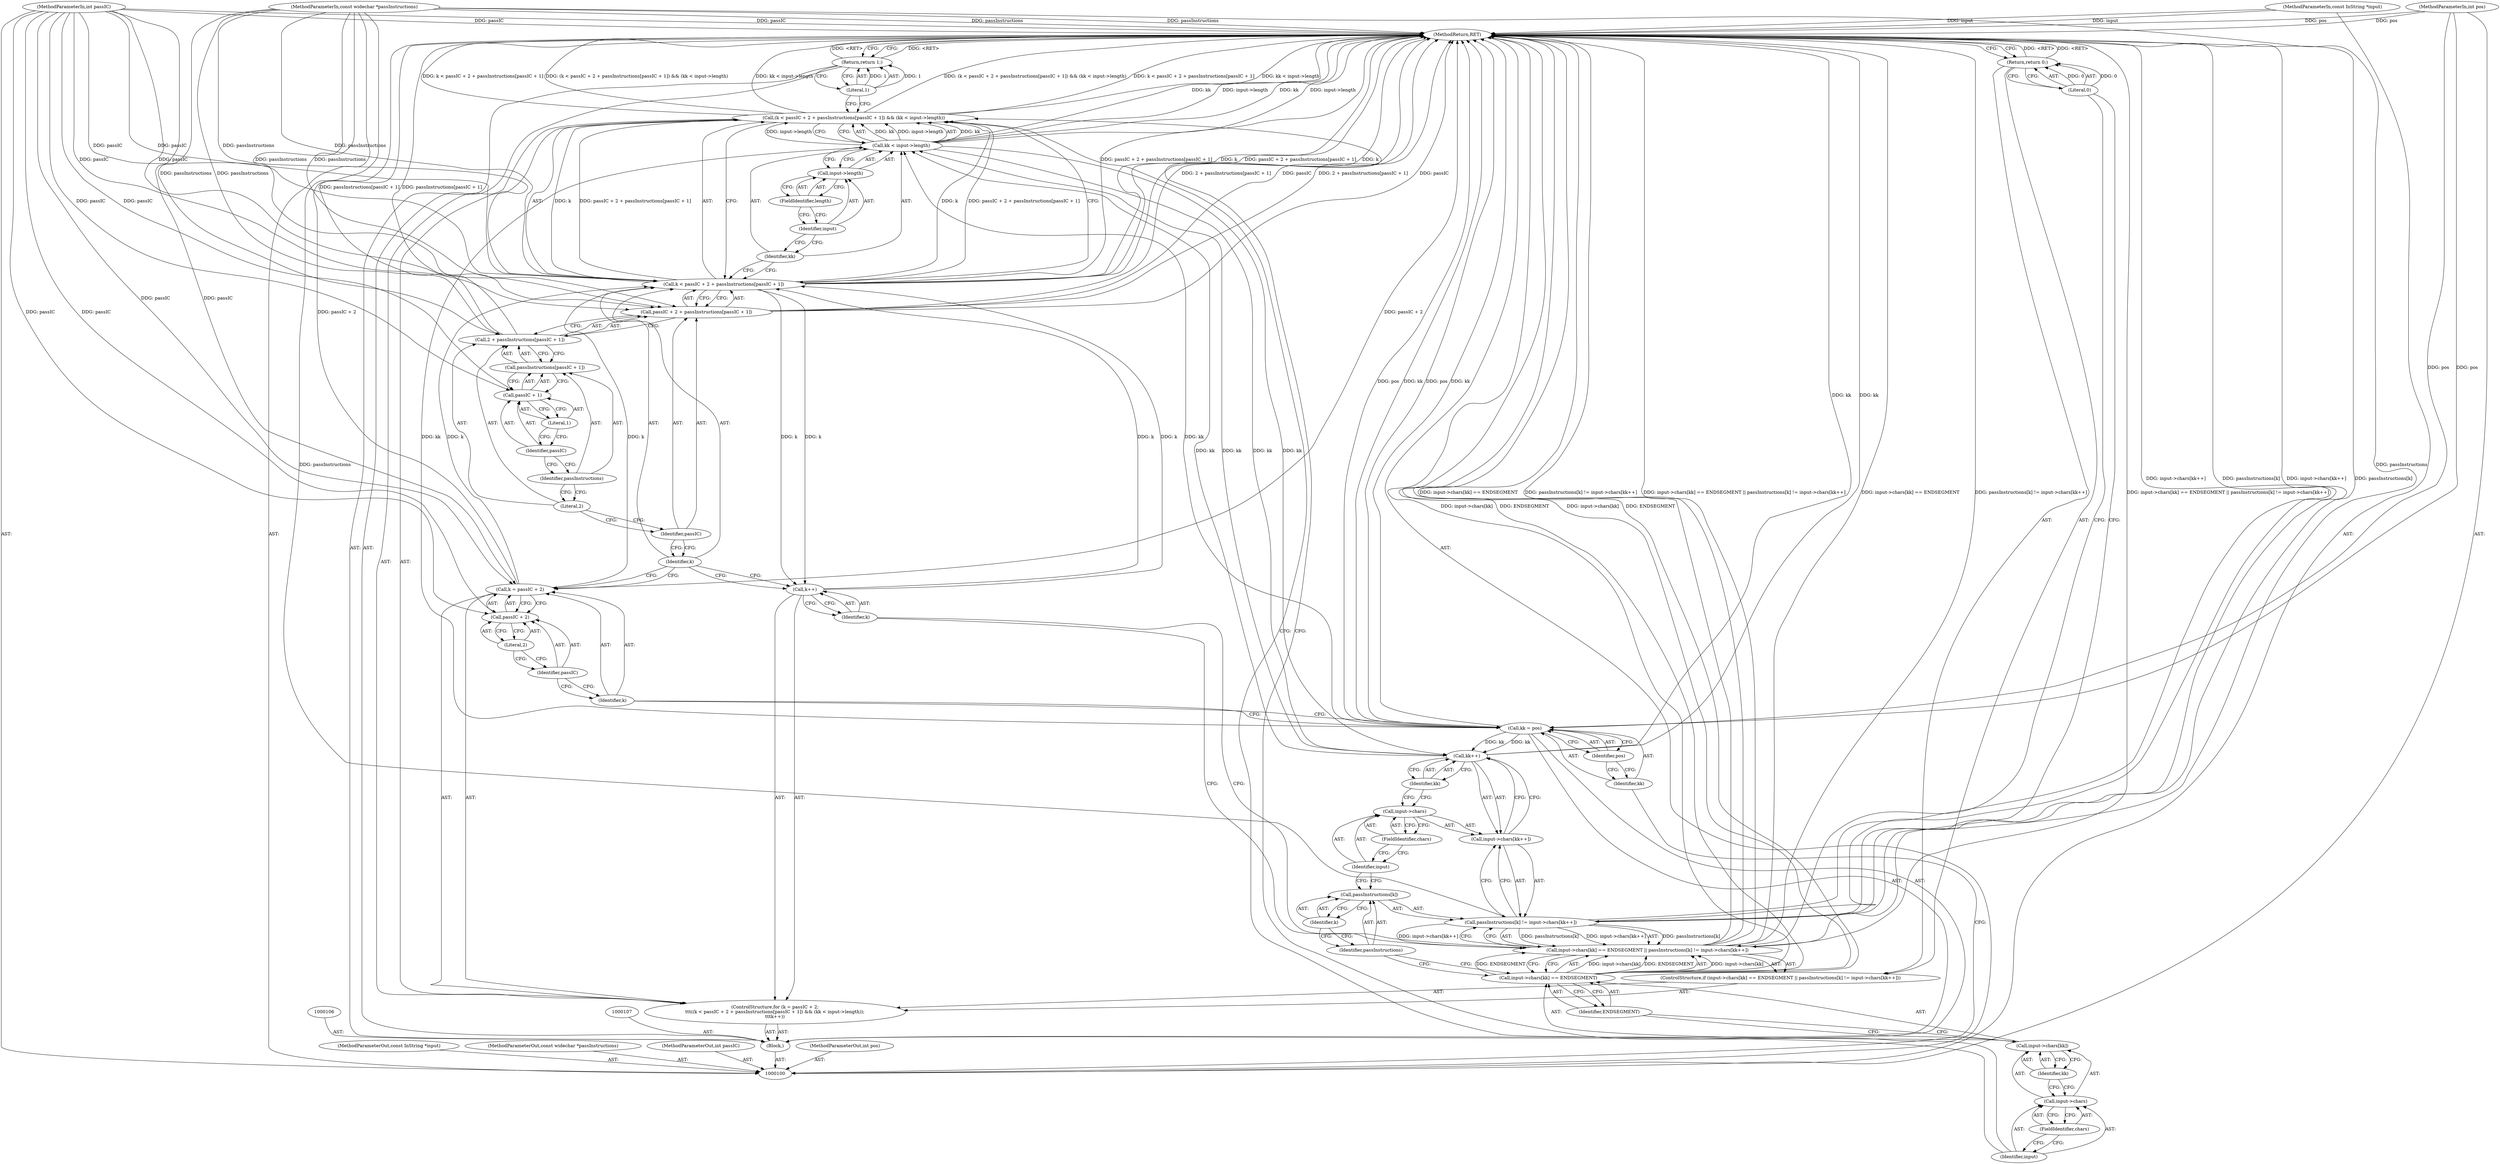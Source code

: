 digraph "0_liblouis_5e4089659bb49b3095fa541fa6387b4c40d7396e" {
"1000159" [label="(MethodReturn,RET)"];
"1000157" [label="(Return,return 1;)"];
"1000158" [label="(Literal,1)"];
"1000102" [label="(MethodParameterIn,int pos)"];
"1000216" [label="(MethodParameterOut,int pos)"];
"1000101" [label="(MethodParameterIn,const InString *input)"];
"1000215" [label="(MethodParameterOut,const InString *input)"];
"1000103" [label="(MethodParameterIn,const widechar *passInstructions)"];
"1000217" [label="(MethodParameterOut,const widechar *passInstructions)"];
"1000104" [label="(MethodParameterIn,int passIC)"];
"1000218" [label="(MethodParameterOut,int passIC)"];
"1000105" [label="(Block,)"];
"1000110" [label="(Identifier,pos)"];
"1000108" [label="(Call,kk = pos)"];
"1000109" [label="(Identifier,kk)"];
"1000111" [label="(ControlStructure,for (k = passIC + 2;\n\t\t\t((k < passIC + 2 + passInstructions[passIC + 1]) && (kk < input->length));\n\t\t\tk++))"];
"1000114" [label="(Call,passIC + 2)"];
"1000115" [label="(Identifier,passIC)"];
"1000116" [label="(Literal,2)"];
"1000112" [label="(Call,k = passIC + 2)"];
"1000113" [label="(Identifier,k)"];
"1000122" [label="(Call,2 + passInstructions[passIC + 1])"];
"1000123" [label="(Literal,2)"];
"1000124" [label="(Call,passInstructions[passIC + 1])"];
"1000125" [label="(Identifier,passInstructions)"];
"1000126" [label="(Call,passIC + 1)"];
"1000127" [label="(Identifier,passIC)"];
"1000117" [label="(Call,(k < passIC + 2 + passInstructions[passIC + 1]) && (kk < input->length))"];
"1000128" [label="(Literal,1)"];
"1000118" [label="(Call,k < passIC + 2 + passInstructions[passIC + 1])"];
"1000119" [label="(Identifier,k)"];
"1000129" [label="(Call,kk < input->length)"];
"1000130" [label="(Identifier,kk)"];
"1000131" [label="(Call,input->length)"];
"1000132" [label="(Identifier,input)"];
"1000133" [label="(FieldIdentifier,length)"];
"1000120" [label="(Call,passIC + 2 + passInstructions[passIC + 1])"];
"1000121" [label="(Identifier,passIC)"];
"1000134" [label="(Call,k++)"];
"1000135" [label="(Identifier,k)"];
"1000142" [label="(FieldIdentifier,chars)"];
"1000143" [label="(Identifier,kk)"];
"1000144" [label="(Identifier,ENDSEGMENT)"];
"1000136" [label="(ControlStructure,if (input->chars[kk] == ENDSEGMENT || passInstructions[k] != input->chars[kk++]))"];
"1000145" [label="(Call,passInstructions[k] != input->chars[kk++])"];
"1000146" [label="(Call,passInstructions[k])"];
"1000147" [label="(Identifier,passInstructions)"];
"1000148" [label="(Identifier,k)"];
"1000149" [label="(Call,input->chars[kk++])"];
"1000150" [label="(Call,input->chars)"];
"1000151" [label="(Identifier,input)"];
"1000137" [label="(Call,input->chars[kk] == ENDSEGMENT || passInstructions[k] != input->chars[kk++])"];
"1000138" [label="(Call,input->chars[kk] == ENDSEGMENT)"];
"1000139" [label="(Call,input->chars[kk])"];
"1000140" [label="(Call,input->chars)"];
"1000141" [label="(Identifier,input)"];
"1000152" [label="(FieldIdentifier,chars)"];
"1000153" [label="(Call,kk++)"];
"1000154" [label="(Identifier,kk)"];
"1000156" [label="(Literal,0)"];
"1000155" [label="(Return,return 0;)"];
"1000159" -> "1000100"  [label="AST: "];
"1000159" -> "1000155"  [label="CFG: "];
"1000159" -> "1000157"  [label="CFG: "];
"1000155" -> "1000159"  [label="DDG: <RET>"];
"1000117" -> "1000159"  [label="DDG: (k < passIC + 2 + passInstructions[passIC + 1]) && (kk < input->length)"];
"1000117" -> "1000159"  [label="DDG: k < passIC + 2 + passInstructions[passIC + 1]"];
"1000117" -> "1000159"  [label="DDG: kk < input->length"];
"1000104" -> "1000159"  [label="DDG: passIC"];
"1000112" -> "1000159"  [label="DDG: passIC + 2"];
"1000138" -> "1000159"  [label="DDG: input->chars[kk]"];
"1000138" -> "1000159"  [label="DDG: ENDSEGMENT"];
"1000120" -> "1000159"  [label="DDG: passIC"];
"1000120" -> "1000159"  [label="DDG: 2 + passInstructions[passIC + 1]"];
"1000145" -> "1000159"  [label="DDG: input->chars[kk++]"];
"1000145" -> "1000159"  [label="DDG: passInstructions[k]"];
"1000153" -> "1000159"  [label="DDG: kk"];
"1000137" -> "1000159"  [label="DDG: input->chars[kk] == ENDSEGMENT"];
"1000137" -> "1000159"  [label="DDG: passInstructions[k] != input->chars[kk++]"];
"1000137" -> "1000159"  [label="DDG: input->chars[kk] == ENDSEGMENT || passInstructions[k] != input->chars[kk++]"];
"1000118" -> "1000159"  [label="DDG: k"];
"1000118" -> "1000159"  [label="DDG: passIC + 2 + passInstructions[passIC + 1]"];
"1000129" -> "1000159"  [label="DDG: kk"];
"1000129" -> "1000159"  [label="DDG: input->length"];
"1000103" -> "1000159"  [label="DDG: passInstructions"];
"1000102" -> "1000159"  [label="DDG: pos"];
"1000101" -> "1000159"  [label="DDG: input"];
"1000108" -> "1000159"  [label="DDG: pos"];
"1000108" -> "1000159"  [label="DDG: kk"];
"1000122" -> "1000159"  [label="DDG: passInstructions[passIC + 1]"];
"1000157" -> "1000159"  [label="DDG: <RET>"];
"1000157" -> "1000105"  [label="AST: "];
"1000157" -> "1000158"  [label="CFG: "];
"1000158" -> "1000157"  [label="AST: "];
"1000159" -> "1000157"  [label="CFG: "];
"1000157" -> "1000159"  [label="DDG: <RET>"];
"1000158" -> "1000157"  [label="DDG: 1"];
"1000158" -> "1000157"  [label="AST: "];
"1000158" -> "1000117"  [label="CFG: "];
"1000157" -> "1000158"  [label="CFG: "];
"1000158" -> "1000157"  [label="DDG: 1"];
"1000102" -> "1000100"  [label="AST: "];
"1000102" -> "1000159"  [label="DDG: pos"];
"1000102" -> "1000108"  [label="DDG: pos"];
"1000216" -> "1000100"  [label="AST: "];
"1000101" -> "1000100"  [label="AST: "];
"1000101" -> "1000159"  [label="DDG: input"];
"1000215" -> "1000100"  [label="AST: "];
"1000103" -> "1000100"  [label="AST: "];
"1000103" -> "1000159"  [label="DDG: passInstructions"];
"1000103" -> "1000118"  [label="DDG: passInstructions"];
"1000103" -> "1000120"  [label="DDG: passInstructions"];
"1000103" -> "1000122"  [label="DDG: passInstructions"];
"1000103" -> "1000145"  [label="DDG: passInstructions"];
"1000217" -> "1000100"  [label="AST: "];
"1000104" -> "1000100"  [label="AST: "];
"1000104" -> "1000159"  [label="DDG: passIC"];
"1000104" -> "1000112"  [label="DDG: passIC"];
"1000104" -> "1000114"  [label="DDG: passIC"];
"1000104" -> "1000118"  [label="DDG: passIC"];
"1000104" -> "1000120"  [label="DDG: passIC"];
"1000104" -> "1000126"  [label="DDG: passIC"];
"1000218" -> "1000100"  [label="AST: "];
"1000105" -> "1000100"  [label="AST: "];
"1000106" -> "1000105"  [label="AST: "];
"1000107" -> "1000105"  [label="AST: "];
"1000108" -> "1000105"  [label="AST: "];
"1000111" -> "1000105"  [label="AST: "];
"1000157" -> "1000105"  [label="AST: "];
"1000110" -> "1000108"  [label="AST: "];
"1000110" -> "1000109"  [label="CFG: "];
"1000108" -> "1000110"  [label="CFG: "];
"1000108" -> "1000105"  [label="AST: "];
"1000108" -> "1000110"  [label="CFG: "];
"1000109" -> "1000108"  [label="AST: "];
"1000110" -> "1000108"  [label="AST: "];
"1000113" -> "1000108"  [label="CFG: "];
"1000108" -> "1000159"  [label="DDG: pos"];
"1000108" -> "1000159"  [label="DDG: kk"];
"1000102" -> "1000108"  [label="DDG: pos"];
"1000108" -> "1000129"  [label="DDG: kk"];
"1000108" -> "1000153"  [label="DDG: kk"];
"1000109" -> "1000108"  [label="AST: "];
"1000109" -> "1000100"  [label="CFG: "];
"1000110" -> "1000109"  [label="CFG: "];
"1000111" -> "1000105"  [label="AST: "];
"1000112" -> "1000111"  [label="AST: "];
"1000117" -> "1000111"  [label="AST: "];
"1000134" -> "1000111"  [label="AST: "];
"1000136" -> "1000111"  [label="AST: "];
"1000114" -> "1000112"  [label="AST: "];
"1000114" -> "1000116"  [label="CFG: "];
"1000115" -> "1000114"  [label="AST: "];
"1000116" -> "1000114"  [label="AST: "];
"1000112" -> "1000114"  [label="CFG: "];
"1000104" -> "1000114"  [label="DDG: passIC"];
"1000115" -> "1000114"  [label="AST: "];
"1000115" -> "1000113"  [label="CFG: "];
"1000116" -> "1000115"  [label="CFG: "];
"1000116" -> "1000114"  [label="AST: "];
"1000116" -> "1000115"  [label="CFG: "];
"1000114" -> "1000116"  [label="CFG: "];
"1000112" -> "1000111"  [label="AST: "];
"1000112" -> "1000114"  [label="CFG: "];
"1000113" -> "1000112"  [label="AST: "];
"1000114" -> "1000112"  [label="AST: "];
"1000119" -> "1000112"  [label="CFG: "];
"1000112" -> "1000159"  [label="DDG: passIC + 2"];
"1000104" -> "1000112"  [label="DDG: passIC"];
"1000112" -> "1000118"  [label="DDG: k"];
"1000113" -> "1000112"  [label="AST: "];
"1000113" -> "1000108"  [label="CFG: "];
"1000115" -> "1000113"  [label="CFG: "];
"1000122" -> "1000120"  [label="AST: "];
"1000122" -> "1000124"  [label="CFG: "];
"1000123" -> "1000122"  [label="AST: "];
"1000124" -> "1000122"  [label="AST: "];
"1000120" -> "1000122"  [label="CFG: "];
"1000122" -> "1000159"  [label="DDG: passInstructions[passIC + 1]"];
"1000103" -> "1000122"  [label="DDG: passInstructions"];
"1000123" -> "1000122"  [label="AST: "];
"1000123" -> "1000121"  [label="CFG: "];
"1000125" -> "1000123"  [label="CFG: "];
"1000124" -> "1000122"  [label="AST: "];
"1000124" -> "1000126"  [label="CFG: "];
"1000125" -> "1000124"  [label="AST: "];
"1000126" -> "1000124"  [label="AST: "];
"1000122" -> "1000124"  [label="CFG: "];
"1000125" -> "1000124"  [label="AST: "];
"1000125" -> "1000123"  [label="CFG: "];
"1000127" -> "1000125"  [label="CFG: "];
"1000126" -> "1000124"  [label="AST: "];
"1000126" -> "1000128"  [label="CFG: "];
"1000127" -> "1000126"  [label="AST: "];
"1000128" -> "1000126"  [label="AST: "];
"1000124" -> "1000126"  [label="CFG: "];
"1000104" -> "1000126"  [label="DDG: passIC"];
"1000127" -> "1000126"  [label="AST: "];
"1000127" -> "1000125"  [label="CFG: "];
"1000128" -> "1000127"  [label="CFG: "];
"1000117" -> "1000111"  [label="AST: "];
"1000117" -> "1000118"  [label="CFG: "];
"1000117" -> "1000129"  [label="CFG: "];
"1000118" -> "1000117"  [label="AST: "];
"1000129" -> "1000117"  [label="AST: "];
"1000141" -> "1000117"  [label="CFG: "];
"1000158" -> "1000117"  [label="CFG: "];
"1000117" -> "1000159"  [label="DDG: (k < passIC + 2 + passInstructions[passIC + 1]) && (kk < input->length)"];
"1000117" -> "1000159"  [label="DDG: k < passIC + 2 + passInstructions[passIC + 1]"];
"1000117" -> "1000159"  [label="DDG: kk < input->length"];
"1000118" -> "1000117"  [label="DDG: k"];
"1000118" -> "1000117"  [label="DDG: passIC + 2 + passInstructions[passIC + 1]"];
"1000129" -> "1000117"  [label="DDG: kk"];
"1000129" -> "1000117"  [label="DDG: input->length"];
"1000128" -> "1000126"  [label="AST: "];
"1000128" -> "1000127"  [label="CFG: "];
"1000126" -> "1000128"  [label="CFG: "];
"1000118" -> "1000117"  [label="AST: "];
"1000118" -> "1000120"  [label="CFG: "];
"1000119" -> "1000118"  [label="AST: "];
"1000120" -> "1000118"  [label="AST: "];
"1000130" -> "1000118"  [label="CFG: "];
"1000117" -> "1000118"  [label="CFG: "];
"1000118" -> "1000159"  [label="DDG: k"];
"1000118" -> "1000159"  [label="DDG: passIC + 2 + passInstructions[passIC + 1]"];
"1000118" -> "1000117"  [label="DDG: k"];
"1000118" -> "1000117"  [label="DDG: passIC + 2 + passInstructions[passIC + 1]"];
"1000134" -> "1000118"  [label="DDG: k"];
"1000112" -> "1000118"  [label="DDG: k"];
"1000104" -> "1000118"  [label="DDG: passIC"];
"1000103" -> "1000118"  [label="DDG: passInstructions"];
"1000118" -> "1000134"  [label="DDG: k"];
"1000119" -> "1000118"  [label="AST: "];
"1000119" -> "1000112"  [label="CFG: "];
"1000119" -> "1000134"  [label="CFG: "];
"1000121" -> "1000119"  [label="CFG: "];
"1000129" -> "1000117"  [label="AST: "];
"1000129" -> "1000131"  [label="CFG: "];
"1000130" -> "1000129"  [label="AST: "];
"1000131" -> "1000129"  [label="AST: "];
"1000117" -> "1000129"  [label="CFG: "];
"1000129" -> "1000159"  [label="DDG: kk"];
"1000129" -> "1000159"  [label="DDG: input->length"];
"1000129" -> "1000117"  [label="DDG: kk"];
"1000129" -> "1000117"  [label="DDG: input->length"];
"1000153" -> "1000129"  [label="DDG: kk"];
"1000108" -> "1000129"  [label="DDG: kk"];
"1000129" -> "1000153"  [label="DDG: kk"];
"1000130" -> "1000129"  [label="AST: "];
"1000130" -> "1000118"  [label="CFG: "];
"1000132" -> "1000130"  [label="CFG: "];
"1000131" -> "1000129"  [label="AST: "];
"1000131" -> "1000133"  [label="CFG: "];
"1000132" -> "1000131"  [label="AST: "];
"1000133" -> "1000131"  [label="AST: "];
"1000129" -> "1000131"  [label="CFG: "];
"1000132" -> "1000131"  [label="AST: "];
"1000132" -> "1000130"  [label="CFG: "];
"1000133" -> "1000132"  [label="CFG: "];
"1000133" -> "1000131"  [label="AST: "];
"1000133" -> "1000132"  [label="CFG: "];
"1000131" -> "1000133"  [label="CFG: "];
"1000120" -> "1000118"  [label="AST: "];
"1000120" -> "1000122"  [label="CFG: "];
"1000121" -> "1000120"  [label="AST: "];
"1000122" -> "1000120"  [label="AST: "];
"1000118" -> "1000120"  [label="CFG: "];
"1000120" -> "1000159"  [label="DDG: passIC"];
"1000120" -> "1000159"  [label="DDG: 2 + passInstructions[passIC + 1]"];
"1000104" -> "1000120"  [label="DDG: passIC"];
"1000103" -> "1000120"  [label="DDG: passInstructions"];
"1000121" -> "1000120"  [label="AST: "];
"1000121" -> "1000119"  [label="CFG: "];
"1000123" -> "1000121"  [label="CFG: "];
"1000134" -> "1000111"  [label="AST: "];
"1000134" -> "1000135"  [label="CFG: "];
"1000135" -> "1000134"  [label="AST: "];
"1000119" -> "1000134"  [label="CFG: "];
"1000134" -> "1000118"  [label="DDG: k"];
"1000118" -> "1000134"  [label="DDG: k"];
"1000135" -> "1000134"  [label="AST: "];
"1000135" -> "1000137"  [label="CFG: "];
"1000134" -> "1000135"  [label="CFG: "];
"1000142" -> "1000140"  [label="AST: "];
"1000142" -> "1000141"  [label="CFG: "];
"1000140" -> "1000142"  [label="CFG: "];
"1000143" -> "1000139"  [label="AST: "];
"1000143" -> "1000140"  [label="CFG: "];
"1000139" -> "1000143"  [label="CFG: "];
"1000144" -> "1000138"  [label="AST: "];
"1000144" -> "1000139"  [label="CFG: "];
"1000138" -> "1000144"  [label="CFG: "];
"1000136" -> "1000111"  [label="AST: "];
"1000137" -> "1000136"  [label="AST: "];
"1000155" -> "1000136"  [label="AST: "];
"1000145" -> "1000137"  [label="AST: "];
"1000145" -> "1000149"  [label="CFG: "];
"1000146" -> "1000145"  [label="AST: "];
"1000149" -> "1000145"  [label="AST: "];
"1000137" -> "1000145"  [label="CFG: "];
"1000145" -> "1000159"  [label="DDG: input->chars[kk++]"];
"1000145" -> "1000159"  [label="DDG: passInstructions[k]"];
"1000145" -> "1000137"  [label="DDG: passInstructions[k]"];
"1000145" -> "1000137"  [label="DDG: input->chars[kk++]"];
"1000103" -> "1000145"  [label="DDG: passInstructions"];
"1000146" -> "1000145"  [label="AST: "];
"1000146" -> "1000148"  [label="CFG: "];
"1000147" -> "1000146"  [label="AST: "];
"1000148" -> "1000146"  [label="AST: "];
"1000151" -> "1000146"  [label="CFG: "];
"1000147" -> "1000146"  [label="AST: "];
"1000147" -> "1000138"  [label="CFG: "];
"1000148" -> "1000147"  [label="CFG: "];
"1000148" -> "1000146"  [label="AST: "];
"1000148" -> "1000147"  [label="CFG: "];
"1000146" -> "1000148"  [label="CFG: "];
"1000149" -> "1000145"  [label="AST: "];
"1000149" -> "1000153"  [label="CFG: "];
"1000150" -> "1000149"  [label="AST: "];
"1000153" -> "1000149"  [label="AST: "];
"1000145" -> "1000149"  [label="CFG: "];
"1000150" -> "1000149"  [label="AST: "];
"1000150" -> "1000152"  [label="CFG: "];
"1000151" -> "1000150"  [label="AST: "];
"1000152" -> "1000150"  [label="AST: "];
"1000154" -> "1000150"  [label="CFG: "];
"1000151" -> "1000150"  [label="AST: "];
"1000151" -> "1000146"  [label="CFG: "];
"1000152" -> "1000151"  [label="CFG: "];
"1000137" -> "1000136"  [label="AST: "];
"1000137" -> "1000138"  [label="CFG: "];
"1000137" -> "1000145"  [label="CFG: "];
"1000138" -> "1000137"  [label="AST: "];
"1000145" -> "1000137"  [label="AST: "];
"1000156" -> "1000137"  [label="CFG: "];
"1000135" -> "1000137"  [label="CFG: "];
"1000137" -> "1000159"  [label="DDG: input->chars[kk] == ENDSEGMENT"];
"1000137" -> "1000159"  [label="DDG: passInstructions[k] != input->chars[kk++]"];
"1000137" -> "1000159"  [label="DDG: input->chars[kk] == ENDSEGMENT || passInstructions[k] != input->chars[kk++]"];
"1000138" -> "1000137"  [label="DDG: input->chars[kk]"];
"1000138" -> "1000137"  [label="DDG: ENDSEGMENT"];
"1000145" -> "1000137"  [label="DDG: passInstructions[k]"];
"1000145" -> "1000137"  [label="DDG: input->chars[kk++]"];
"1000138" -> "1000137"  [label="AST: "];
"1000138" -> "1000144"  [label="CFG: "];
"1000139" -> "1000138"  [label="AST: "];
"1000144" -> "1000138"  [label="AST: "];
"1000147" -> "1000138"  [label="CFG: "];
"1000137" -> "1000138"  [label="CFG: "];
"1000138" -> "1000159"  [label="DDG: input->chars[kk]"];
"1000138" -> "1000159"  [label="DDG: ENDSEGMENT"];
"1000138" -> "1000137"  [label="DDG: input->chars[kk]"];
"1000138" -> "1000137"  [label="DDG: ENDSEGMENT"];
"1000139" -> "1000138"  [label="AST: "];
"1000139" -> "1000143"  [label="CFG: "];
"1000140" -> "1000139"  [label="AST: "];
"1000143" -> "1000139"  [label="AST: "];
"1000144" -> "1000139"  [label="CFG: "];
"1000140" -> "1000139"  [label="AST: "];
"1000140" -> "1000142"  [label="CFG: "];
"1000141" -> "1000140"  [label="AST: "];
"1000142" -> "1000140"  [label="AST: "];
"1000143" -> "1000140"  [label="CFG: "];
"1000141" -> "1000140"  [label="AST: "];
"1000141" -> "1000117"  [label="CFG: "];
"1000142" -> "1000141"  [label="CFG: "];
"1000152" -> "1000150"  [label="AST: "];
"1000152" -> "1000151"  [label="CFG: "];
"1000150" -> "1000152"  [label="CFG: "];
"1000153" -> "1000149"  [label="AST: "];
"1000153" -> "1000154"  [label="CFG: "];
"1000154" -> "1000153"  [label="AST: "];
"1000149" -> "1000153"  [label="CFG: "];
"1000153" -> "1000159"  [label="DDG: kk"];
"1000153" -> "1000129"  [label="DDG: kk"];
"1000129" -> "1000153"  [label="DDG: kk"];
"1000108" -> "1000153"  [label="DDG: kk"];
"1000154" -> "1000153"  [label="AST: "];
"1000154" -> "1000150"  [label="CFG: "];
"1000153" -> "1000154"  [label="CFG: "];
"1000156" -> "1000155"  [label="AST: "];
"1000156" -> "1000137"  [label="CFG: "];
"1000155" -> "1000156"  [label="CFG: "];
"1000156" -> "1000155"  [label="DDG: 0"];
"1000155" -> "1000136"  [label="AST: "];
"1000155" -> "1000156"  [label="CFG: "];
"1000156" -> "1000155"  [label="AST: "];
"1000159" -> "1000155"  [label="CFG: "];
"1000155" -> "1000159"  [label="DDG: <RET>"];
"1000156" -> "1000155"  [label="DDG: 0"];
}
